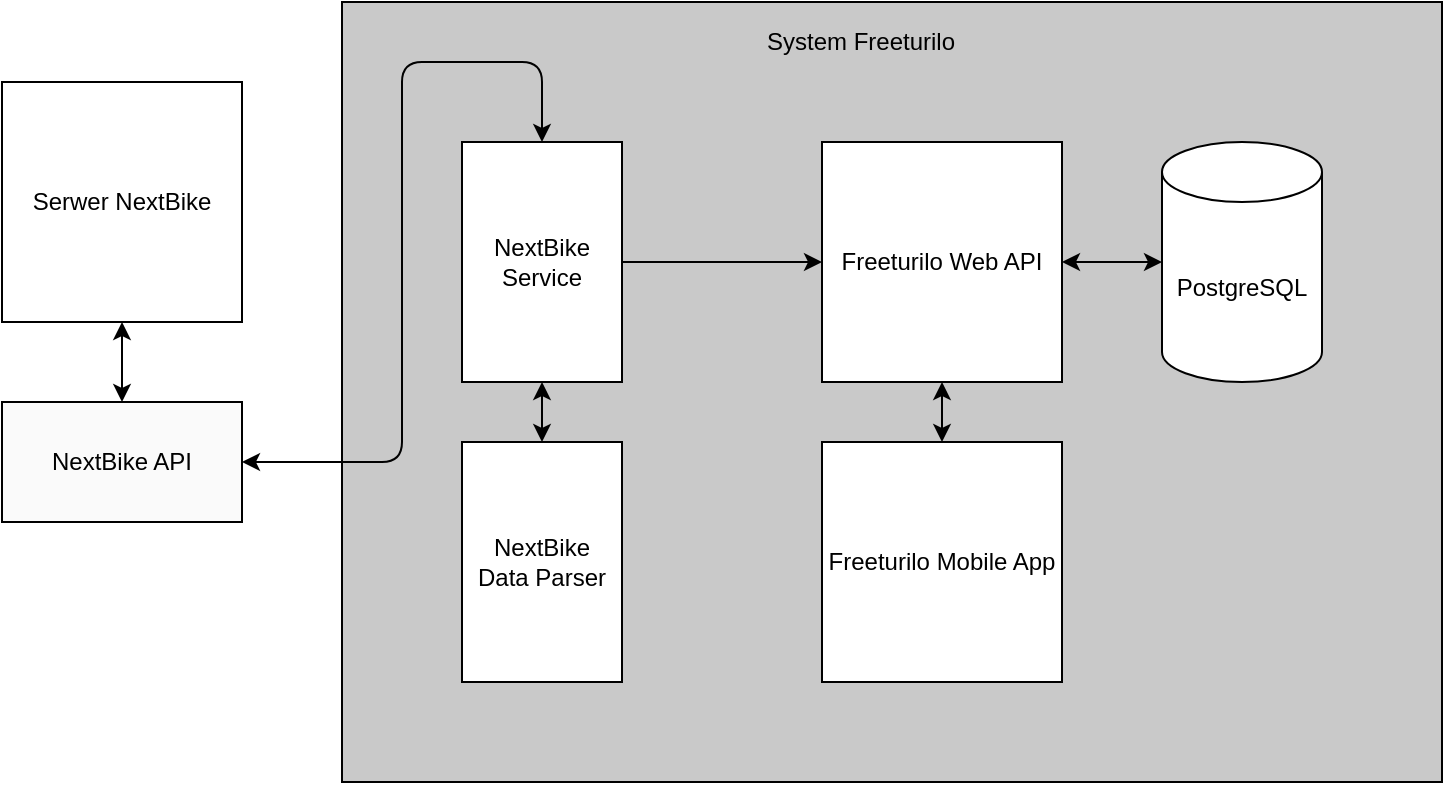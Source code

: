 <mxfile version="15.5.4" type="github">
  <diagram id="dW_Ps0Qj6lO-8MIivQGE" name="Page-1">
    <mxGraphModel dx="1422" dy="794" grid="1" gridSize="10" guides="1" tooltips="1" connect="1" arrows="1" fold="1" page="1" pageScale="1" pageWidth="827" pageHeight="1169" math="0" shadow="0">
      <root>
        <mxCell id="0" />
        <mxCell id="1" parent="0" />
        <mxCell id="CVhAOyMSqavOeXAujOyb-2" value="" style="rounded=0;whiteSpace=wrap;html=1;fillColor=#C9C9C9;" vertex="1" parent="1">
          <mxGeometry x="210" y="120" width="550" height="390" as="geometry" />
        </mxCell>
        <mxCell id="OVG6CCZSqfro8dv2wW0p-1" value="Serwer NextBike" style="rounded=0;whiteSpace=wrap;html=1;" parent="1" vertex="1">
          <mxGeometry x="40" y="160" width="120" height="120" as="geometry" />
        </mxCell>
        <mxCell id="OVG6CCZSqfro8dv2wW0p-3" value="NextBike Service" style="rounded=0;whiteSpace=wrap;html=1;" parent="1" vertex="1">
          <mxGeometry x="270" y="190" width="80" height="120" as="geometry" />
        </mxCell>
        <mxCell id="OVG6CCZSqfro8dv2wW0p-4" value="NextBike &lt;br&gt;Data Parser" style="rounded=0;whiteSpace=wrap;html=1;" parent="1" vertex="1">
          <mxGeometry x="270" y="340" width="80" height="120" as="geometry" />
        </mxCell>
        <mxCell id="OVG6CCZSqfro8dv2wW0p-5" value="Freeturilo Web API" style="whiteSpace=wrap;html=1;" parent="1" vertex="1">
          <mxGeometry x="450" y="190" width="120" height="120" as="geometry" />
        </mxCell>
        <mxCell id="OVG6CCZSqfro8dv2wW0p-6" value="PostgreSQL" style="shape=cylinder3;whiteSpace=wrap;html=1;boundedLbl=1;backgroundOutline=1;size=15;" parent="1" vertex="1">
          <mxGeometry x="620" y="190" width="80" height="120" as="geometry" />
        </mxCell>
        <mxCell id="OVG6CCZSqfro8dv2wW0p-7" value="Freeturilo Mobile App" style="whiteSpace=wrap;html=1;" parent="1" vertex="1">
          <mxGeometry x="450" y="340" width="120" height="120" as="geometry" />
        </mxCell>
        <mxCell id="OVG6CCZSqfro8dv2wW0p-10" value="" style="endArrow=classic;startArrow=classic;html=1;entryX=0.5;entryY=0;entryDx=0;entryDy=0;exitX=1;exitY=0.5;exitDx=0;exitDy=0;" parent="1" source="CVhAOyMSqavOeXAujOyb-4" target="OVG6CCZSqfro8dv2wW0p-3" edge="1">
          <mxGeometry width="50" height="50" relative="1" as="geometry">
            <mxPoint x="230" y="150" as="sourcePoint" />
            <mxPoint x="450" y="420" as="targetPoint" />
            <Array as="points">
              <mxPoint x="240" y="350" />
              <mxPoint x="240" y="150" />
              <mxPoint x="310" y="150" />
            </Array>
          </mxGeometry>
        </mxCell>
        <mxCell id="OVG6CCZSqfro8dv2wW0p-11" value="" style="endArrow=classic;startArrow=classic;html=1;entryX=0.5;entryY=1;entryDx=0;entryDy=0;exitX=0.5;exitY=0;exitDx=0;exitDy=0;" parent="1" source="OVG6CCZSqfro8dv2wW0p-4" target="OVG6CCZSqfro8dv2wW0p-3" edge="1">
          <mxGeometry width="50" height="50" relative="1" as="geometry">
            <mxPoint x="400" y="470" as="sourcePoint" />
            <mxPoint x="450" y="420" as="targetPoint" />
          </mxGeometry>
        </mxCell>
        <mxCell id="OVG6CCZSqfro8dv2wW0p-14" value="" style="endArrow=classic;html=1;exitX=1;exitY=0.5;exitDx=0;exitDy=0;entryX=0;entryY=0.5;entryDx=0;entryDy=0;" parent="1" source="OVG6CCZSqfro8dv2wW0p-3" target="OVG6CCZSqfro8dv2wW0p-5" edge="1">
          <mxGeometry width="50" height="50" relative="1" as="geometry">
            <mxPoint x="400" y="470" as="sourcePoint" />
            <mxPoint x="450" y="420" as="targetPoint" />
          </mxGeometry>
        </mxCell>
        <mxCell id="OVG6CCZSqfro8dv2wW0p-15" value="" style="endArrow=classic;startArrow=classic;html=1;entryX=0;entryY=0.5;entryDx=0;entryDy=0;entryPerimeter=0;exitX=1;exitY=0.5;exitDx=0;exitDy=0;" parent="1" source="OVG6CCZSqfro8dv2wW0p-5" target="OVG6CCZSqfro8dv2wW0p-6" edge="1">
          <mxGeometry width="50" height="50" relative="1" as="geometry">
            <mxPoint x="400" y="470" as="sourcePoint" />
            <mxPoint x="450" y="420" as="targetPoint" />
          </mxGeometry>
        </mxCell>
        <mxCell id="OVG6CCZSqfro8dv2wW0p-16" value="" style="endArrow=classic;startArrow=classic;html=1;entryX=0.5;entryY=1;entryDx=0;entryDy=0;exitX=0.5;exitY=0;exitDx=0;exitDy=0;" parent="1" source="OVG6CCZSqfro8dv2wW0p-7" target="OVG6CCZSqfro8dv2wW0p-5" edge="1">
          <mxGeometry width="50" height="50" relative="1" as="geometry">
            <mxPoint x="400" y="470" as="sourcePoint" />
            <mxPoint x="450" y="420" as="targetPoint" />
          </mxGeometry>
        </mxCell>
        <mxCell id="CVhAOyMSqavOeXAujOyb-3" value="System Freeturilo" style="text;html=1;align=center;verticalAlign=middle;resizable=0;points=[];autosize=1;strokeColor=none;fillColor=none;" vertex="1" parent="1">
          <mxGeometry x="414" y="130" width="110" height="20" as="geometry" />
        </mxCell>
        <mxCell id="CVhAOyMSqavOeXAujOyb-4" value="NextBike API" style="rounded=0;whiteSpace=wrap;html=1;fillColor=#FAFAFA;" vertex="1" parent="1">
          <mxGeometry x="40" y="320" width="120" height="60" as="geometry" />
        </mxCell>
        <mxCell id="CVhAOyMSqavOeXAujOyb-5" value="" style="endArrow=classic;startArrow=classic;html=1;rounded=0;exitX=0.5;exitY=0;exitDx=0;exitDy=0;entryX=0.5;entryY=1;entryDx=0;entryDy=0;" edge="1" parent="1" source="CVhAOyMSqavOeXAujOyb-4" target="OVG6CCZSqfro8dv2wW0p-1">
          <mxGeometry width="50" height="50" relative="1" as="geometry">
            <mxPoint x="390" y="360" as="sourcePoint" />
            <mxPoint x="440" y="310" as="targetPoint" />
          </mxGeometry>
        </mxCell>
      </root>
    </mxGraphModel>
  </diagram>
</mxfile>
